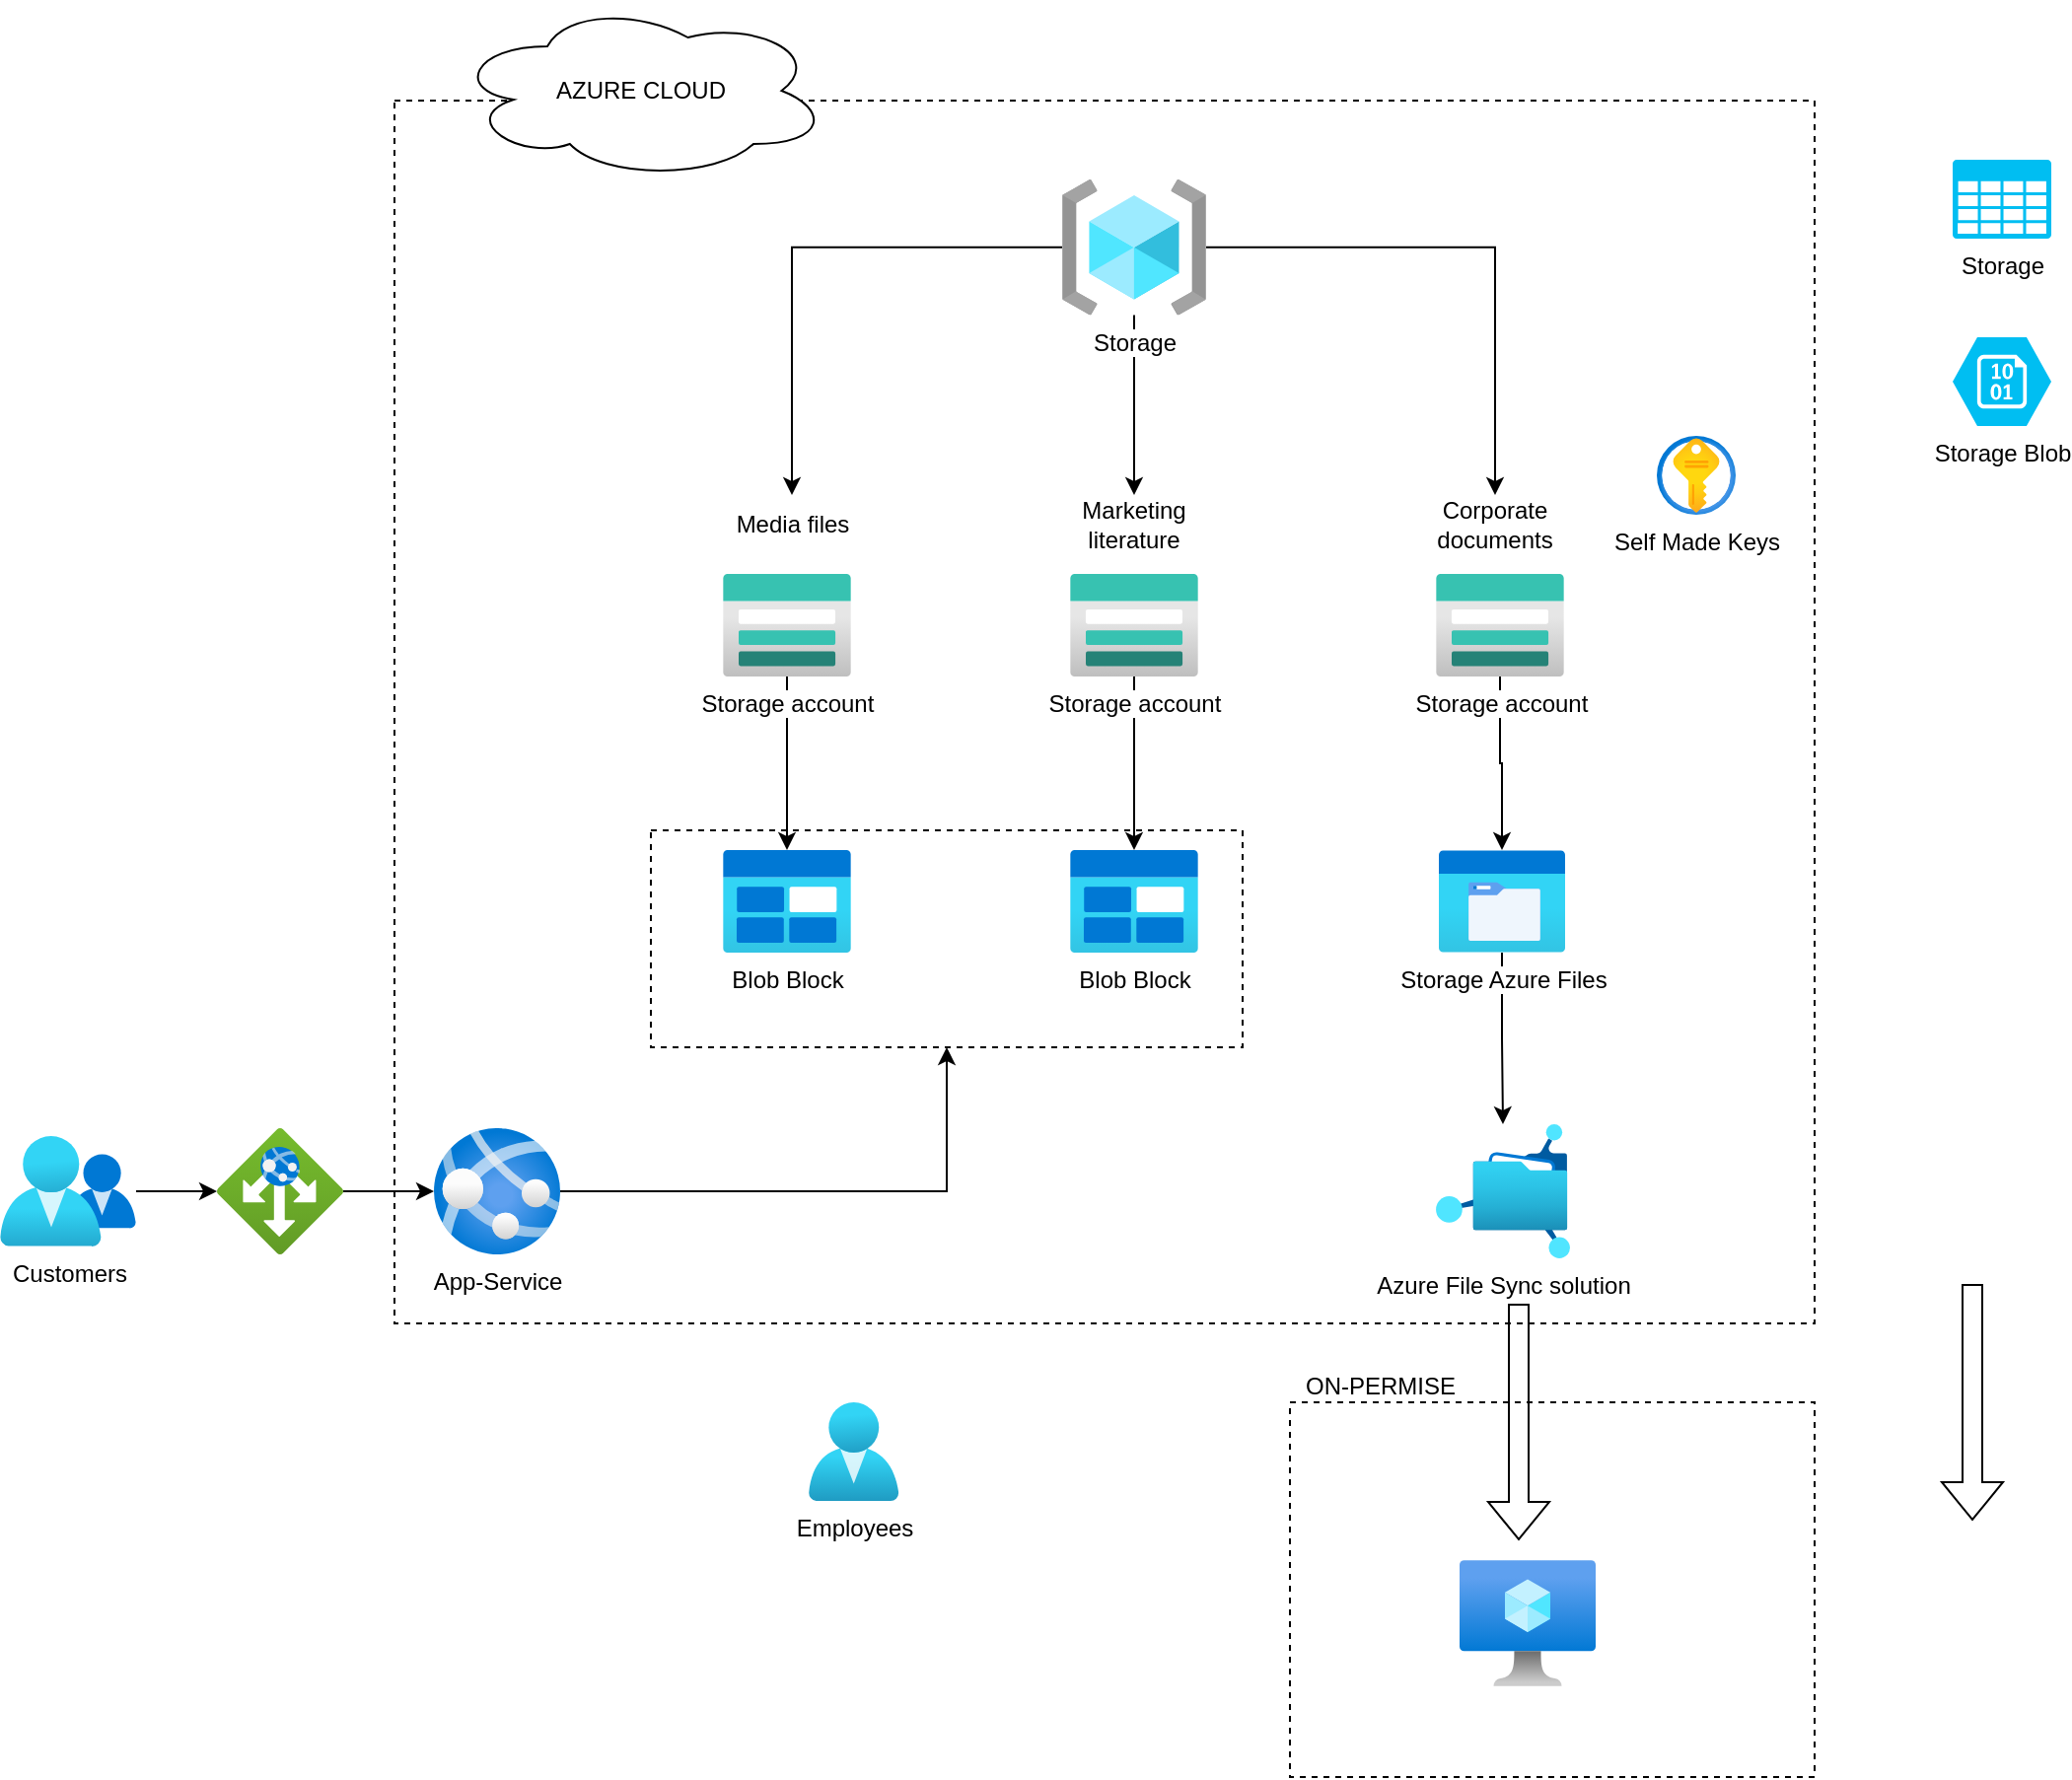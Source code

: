 <mxfile version="21.6.6" type="github">
  <diagram name="Page-1" id="Jbi7j0t8x7Vw2COSsVxz">
    <mxGraphModel dx="2736" dy="1056" grid="1" gridSize="10" guides="1" tooltips="1" connect="1" arrows="1" fold="1" page="1" pageScale="1" pageWidth="827" pageHeight="1169" math="0" shadow="0">
      <root>
        <mxCell id="0" />
        <mxCell id="1" parent="0" />
        <mxCell id="f-hZ5KkokM4YNig4iFGL-1" value="" style="whiteSpace=wrap;html=1;fillColor=none;dashed=1;" vertex="1" parent="1">
          <mxGeometry x="-20" y="80" width="720" height="620" as="geometry" />
        </mxCell>
        <mxCell id="f-hZ5KkokM4YNig4iFGL-2" style="edgeStyle=orthogonalEdgeStyle;rounded=0;orthogonalLoop=1;jettySize=auto;html=1;" edge="1" parent="1" source="f-hZ5KkokM4YNig4iFGL-3" target="f-hZ5KkokM4YNig4iFGL-17">
          <mxGeometry relative="1" as="geometry" />
        </mxCell>
        <mxCell id="f-hZ5KkokM4YNig4iFGL-3" value="Storage account" style="image;aspect=fixed;html=1;points=[];align=center;fontSize=12;image=img/lib/azure2/storage/Storage_Accounts.svg;" vertex="1" parent="1">
          <mxGeometry x="146.5" y="320" width="65" height="52" as="geometry" />
        </mxCell>
        <mxCell id="f-hZ5KkokM4YNig4iFGL-4" value="Storage Blob" style="verticalLabelPosition=bottom;html=1;verticalAlign=top;align=center;strokeColor=none;fillColor=#00BEF2;shape=mxgraph.azure.storage_blob;" vertex="1" parent="1">
          <mxGeometry x="770" y="200" width="50" height="45" as="geometry" />
        </mxCell>
        <mxCell id="f-hZ5KkokM4YNig4iFGL-5" value="Storage" style="verticalLabelPosition=bottom;html=1;verticalAlign=top;align=center;strokeColor=none;fillColor=#00BEF2;shape=mxgraph.azure.storage;pointerEvents=1;" vertex="1" parent="1">
          <mxGeometry x="770" y="110" width="50" height="40" as="geometry" />
        </mxCell>
        <mxCell id="f-hZ5KkokM4YNig4iFGL-6" value="Azure File Sync solution&lt;br&gt;" style="image;aspect=fixed;html=1;points=[];align=center;fontSize=12;image=img/lib/azure2/storage/Azure_Fileshare.svg;" vertex="1" parent="1">
          <mxGeometry x="508" y="599" width="68" height="68" as="geometry" />
        </mxCell>
        <mxCell id="f-hZ5KkokM4YNig4iFGL-7" style="edgeStyle=orthogonalEdgeStyle;rounded=0;orthogonalLoop=1;jettySize=auto;html=1;" edge="1" parent="1" source="f-hZ5KkokM4YNig4iFGL-8" target="f-hZ5KkokM4YNig4iFGL-29">
          <mxGeometry relative="1" as="geometry" />
        </mxCell>
        <mxCell id="f-hZ5KkokM4YNig4iFGL-8" value="Customers" style="image;aspect=fixed;html=1;points=[];align=center;fontSize=12;image=img/lib/azure2/management_governance/My_Customers.svg;" vertex="1" parent="1">
          <mxGeometry x="-220" y="605" width="69" height="56.0" as="geometry" />
        </mxCell>
        <mxCell id="f-hZ5KkokM4YNig4iFGL-9" value="Blob Block" style="image;aspect=fixed;html=1;points=[];align=center;fontSize=12;image=img/lib/azure2/general/Blob_Block.svg;" vertex="1" parent="1">
          <mxGeometry x="322.5" y="460" width="65" height="52" as="geometry" />
        </mxCell>
        <mxCell id="f-hZ5KkokM4YNig4iFGL-10" style="edgeStyle=orthogonalEdgeStyle;rounded=0;orthogonalLoop=1;jettySize=auto;html=1;" edge="1" parent="1" source="f-hZ5KkokM4YNig4iFGL-11" target="f-hZ5KkokM4YNig4iFGL-6">
          <mxGeometry relative="1" as="geometry" />
        </mxCell>
        <mxCell id="f-hZ5KkokM4YNig4iFGL-11" value="Storage Azure Files" style="image;aspect=fixed;html=1;points=[];align=center;fontSize=12;image=img/lib/azure2/general/Storage_Azure_Files.svg;" vertex="1" parent="1">
          <mxGeometry x="509.5" y="460" width="64" height="52" as="geometry" />
        </mxCell>
        <mxCell id="f-hZ5KkokM4YNig4iFGL-12" value="Employees" style="image;aspect=fixed;html=1;points=[];align=center;fontSize=12;image=img/lib/azure2/identity/Users.svg;" vertex="1" parent="1">
          <mxGeometry x="190" y="740" width="45.71" height="50" as="geometry" />
        </mxCell>
        <mxCell id="f-hZ5KkokM4YNig4iFGL-13" style="edgeStyle=orthogonalEdgeStyle;rounded=0;orthogonalLoop=1;jettySize=auto;html=1;" edge="1" parent="1" source="f-hZ5KkokM4YNig4iFGL-14" target="f-hZ5KkokM4YNig4iFGL-9">
          <mxGeometry relative="1" as="geometry" />
        </mxCell>
        <mxCell id="f-hZ5KkokM4YNig4iFGL-14" value="Storage account" style="image;aspect=fixed;html=1;points=[];align=center;fontSize=12;image=img/lib/azure2/storage/Storage_Accounts.svg;" vertex="1" parent="1">
          <mxGeometry x="322.5" y="320" width="65" height="52" as="geometry" />
        </mxCell>
        <mxCell id="f-hZ5KkokM4YNig4iFGL-15" style="edgeStyle=orthogonalEdgeStyle;rounded=0;orthogonalLoop=1;jettySize=auto;html=1;" edge="1" parent="1" source="f-hZ5KkokM4YNig4iFGL-16" target="f-hZ5KkokM4YNig4iFGL-11">
          <mxGeometry relative="1" as="geometry" />
        </mxCell>
        <mxCell id="f-hZ5KkokM4YNig4iFGL-16" value="Storage account" style="image;aspect=fixed;html=1;points=[];align=center;fontSize=12;image=img/lib/azure2/storage/Storage_Accounts.svg;" vertex="1" parent="1">
          <mxGeometry x="508" y="320" width="65" height="52" as="geometry" />
        </mxCell>
        <mxCell id="f-hZ5KkokM4YNig4iFGL-17" value="Blob Block" style="image;aspect=fixed;html=1;points=[];align=center;fontSize=12;image=img/lib/azure2/general/Blob_Block.svg;" vertex="1" parent="1">
          <mxGeometry x="146.5" y="460" width="65" height="52" as="geometry" />
        </mxCell>
        <mxCell id="f-hZ5KkokM4YNig4iFGL-18" value="Media files" style="text;strokeColor=none;align=center;fillColor=none;html=1;verticalAlign=middle;whiteSpace=wrap;rounded=0;" vertex="1" parent="1">
          <mxGeometry x="151.5" y="280" width="60" height="30" as="geometry" />
        </mxCell>
        <mxCell id="f-hZ5KkokM4YNig4iFGL-19" value="Marketing literature" style="text;strokeColor=none;align=center;fillColor=none;html=1;verticalAlign=middle;whiteSpace=wrap;rounded=0;" vertex="1" parent="1">
          <mxGeometry x="325" y="280" width="60" height="30" as="geometry" />
        </mxCell>
        <mxCell id="f-hZ5KkokM4YNig4iFGL-20" value="Corporate documents" style="text;strokeColor=none;align=center;fillColor=none;html=1;verticalAlign=middle;whiteSpace=wrap;rounded=0;" vertex="1" parent="1">
          <mxGeometry x="508" y="280" width="60" height="30" as="geometry" />
        </mxCell>
        <mxCell id="f-hZ5KkokM4YNig4iFGL-21" value="Self Made Keys&lt;br&gt;" style="image;aspect=fixed;html=1;points=[];align=center;fontSize=12;image=img/lib/azure2/security/Key_Vaults.svg;" vertex="1" parent="1">
          <mxGeometry x="620" y="250" width="40" height="40" as="geometry" />
        </mxCell>
        <mxCell id="f-hZ5KkokM4YNig4iFGL-22" style="edgeStyle=orthogonalEdgeStyle;rounded=0;orthogonalLoop=1;jettySize=auto;html=1;" edge="1" parent="1" source="f-hZ5KkokM4YNig4iFGL-24" target="f-hZ5KkokM4YNig4iFGL-18">
          <mxGeometry relative="1" as="geometry" />
        </mxCell>
        <mxCell id="f-hZ5KkokM4YNig4iFGL-23" style="edgeStyle=orthogonalEdgeStyle;rounded=0;orthogonalLoop=1;jettySize=auto;html=1;" edge="1" parent="1" source="f-hZ5KkokM4YNig4iFGL-24" target="f-hZ5KkokM4YNig4iFGL-19">
          <mxGeometry relative="1" as="geometry" />
        </mxCell>
        <mxCell id="f-hZ5KkokM4YNig4iFGL-30" style="edgeStyle=orthogonalEdgeStyle;rounded=0;orthogonalLoop=1;jettySize=auto;html=1;entryX=0.5;entryY=0;entryDx=0;entryDy=0;" edge="1" parent="1" source="f-hZ5KkokM4YNig4iFGL-24" target="f-hZ5KkokM4YNig4iFGL-20">
          <mxGeometry relative="1" as="geometry" />
        </mxCell>
        <mxCell id="f-hZ5KkokM4YNig4iFGL-24" value="Storage" style="image;aspect=fixed;html=1;points=[];align=center;fontSize=12;image=img/lib/azure2/general/Resource_Groups.svg;" vertex="1" parent="1">
          <mxGeometry x="318.5" y="120" width="73" height="68.71" as="geometry" />
        </mxCell>
        <mxCell id="f-hZ5KkokM4YNig4iFGL-25" style="edgeStyle=orthogonalEdgeStyle;rounded=0;orthogonalLoop=1;jettySize=auto;html=1;entryX=0.5;entryY=1;entryDx=0;entryDy=0;" edge="1" parent="1" source="f-hZ5KkokM4YNig4iFGL-26" target="f-hZ5KkokM4YNig4iFGL-27">
          <mxGeometry relative="1" as="geometry" />
        </mxCell>
        <mxCell id="f-hZ5KkokM4YNig4iFGL-26" value="App-Service" style="image;aspect=fixed;html=1;points=[];align=center;fontSize=12;image=img/lib/azure2/app_services/App_Services.svg;" vertex="1" parent="1">
          <mxGeometry y="601" width="64" height="64" as="geometry" />
        </mxCell>
        <mxCell id="f-hZ5KkokM4YNig4iFGL-27" value="" style="whiteSpace=wrap;html=1;fillColor=none;dashed=1;" vertex="1" parent="1">
          <mxGeometry x="110" y="450" width="300" height="110" as="geometry" />
        </mxCell>
        <mxCell id="f-hZ5KkokM4YNig4iFGL-28" style="edgeStyle=orthogonalEdgeStyle;rounded=0;orthogonalLoop=1;jettySize=auto;html=1;" edge="1" parent="1" source="f-hZ5KkokM4YNig4iFGL-29" target="f-hZ5KkokM4YNig4iFGL-26">
          <mxGeometry relative="1" as="geometry" />
        </mxCell>
        <mxCell id="f-hZ5KkokM4YNig4iFGL-29" value="" style="image;aspect=fixed;html=1;points=[];align=center;fontSize=12;image=img/lib/azure2/networking/Application_Gateways.svg;" vertex="1" parent="1">
          <mxGeometry x="-110" y="601" width="64" height="64" as="geometry" />
        </mxCell>
        <mxCell id="f-hZ5KkokM4YNig4iFGL-31" value="AZURE CLOUD" style="ellipse;shape=cloud;whiteSpace=wrap;html=1;" vertex="1" parent="1">
          <mxGeometry x="10" y="30" width="190" height="90" as="geometry" />
        </mxCell>
        <mxCell id="f-hZ5KkokM4YNig4iFGL-32" value="" style="whiteSpace=wrap;html=1;fillColor=none;dashed=1;" vertex="1" parent="1">
          <mxGeometry x="434" y="740" width="266" height="190" as="geometry" />
        </mxCell>
        <mxCell id="f-hZ5KkokM4YNig4iFGL-33" value="" style="shape=flexArrow;endArrow=classic;html=1;rounded=0;" edge="1" parent="1">
          <mxGeometry width="50" height="50" relative="1" as="geometry">
            <mxPoint x="550" y="690" as="sourcePoint" />
            <mxPoint x="550" y="810" as="targetPoint" />
          </mxGeometry>
        </mxCell>
        <mxCell id="f-hZ5KkokM4YNig4iFGL-34" value="ON-PERMISE" style="text;strokeColor=none;align=center;fillColor=none;html=1;verticalAlign=middle;whiteSpace=wrap;rounded=0;" vertex="1" parent="1">
          <mxGeometry x="430" y="717" width="100" height="30" as="geometry" />
        </mxCell>
        <mxCell id="f-hZ5KkokM4YNig4iFGL-35" value="" style="image;aspect=fixed;html=1;points=[];align=center;fontSize=12;image=img/lib/azure2/compute/Virtual_Machine.svg;" vertex="1" parent="1">
          <mxGeometry x="520" y="820" width="69" height="64" as="geometry" />
        </mxCell>
        <mxCell id="f-hZ5KkokM4YNig4iFGL-37" value="" style="shape=flexArrow;endArrow=classic;html=1;rounded=0;" edge="1" parent="1">
          <mxGeometry width="50" height="50" relative="1" as="geometry">
            <mxPoint x="780" y="680" as="sourcePoint" />
            <mxPoint x="780" y="800" as="targetPoint" />
          </mxGeometry>
        </mxCell>
      </root>
    </mxGraphModel>
  </diagram>
</mxfile>
